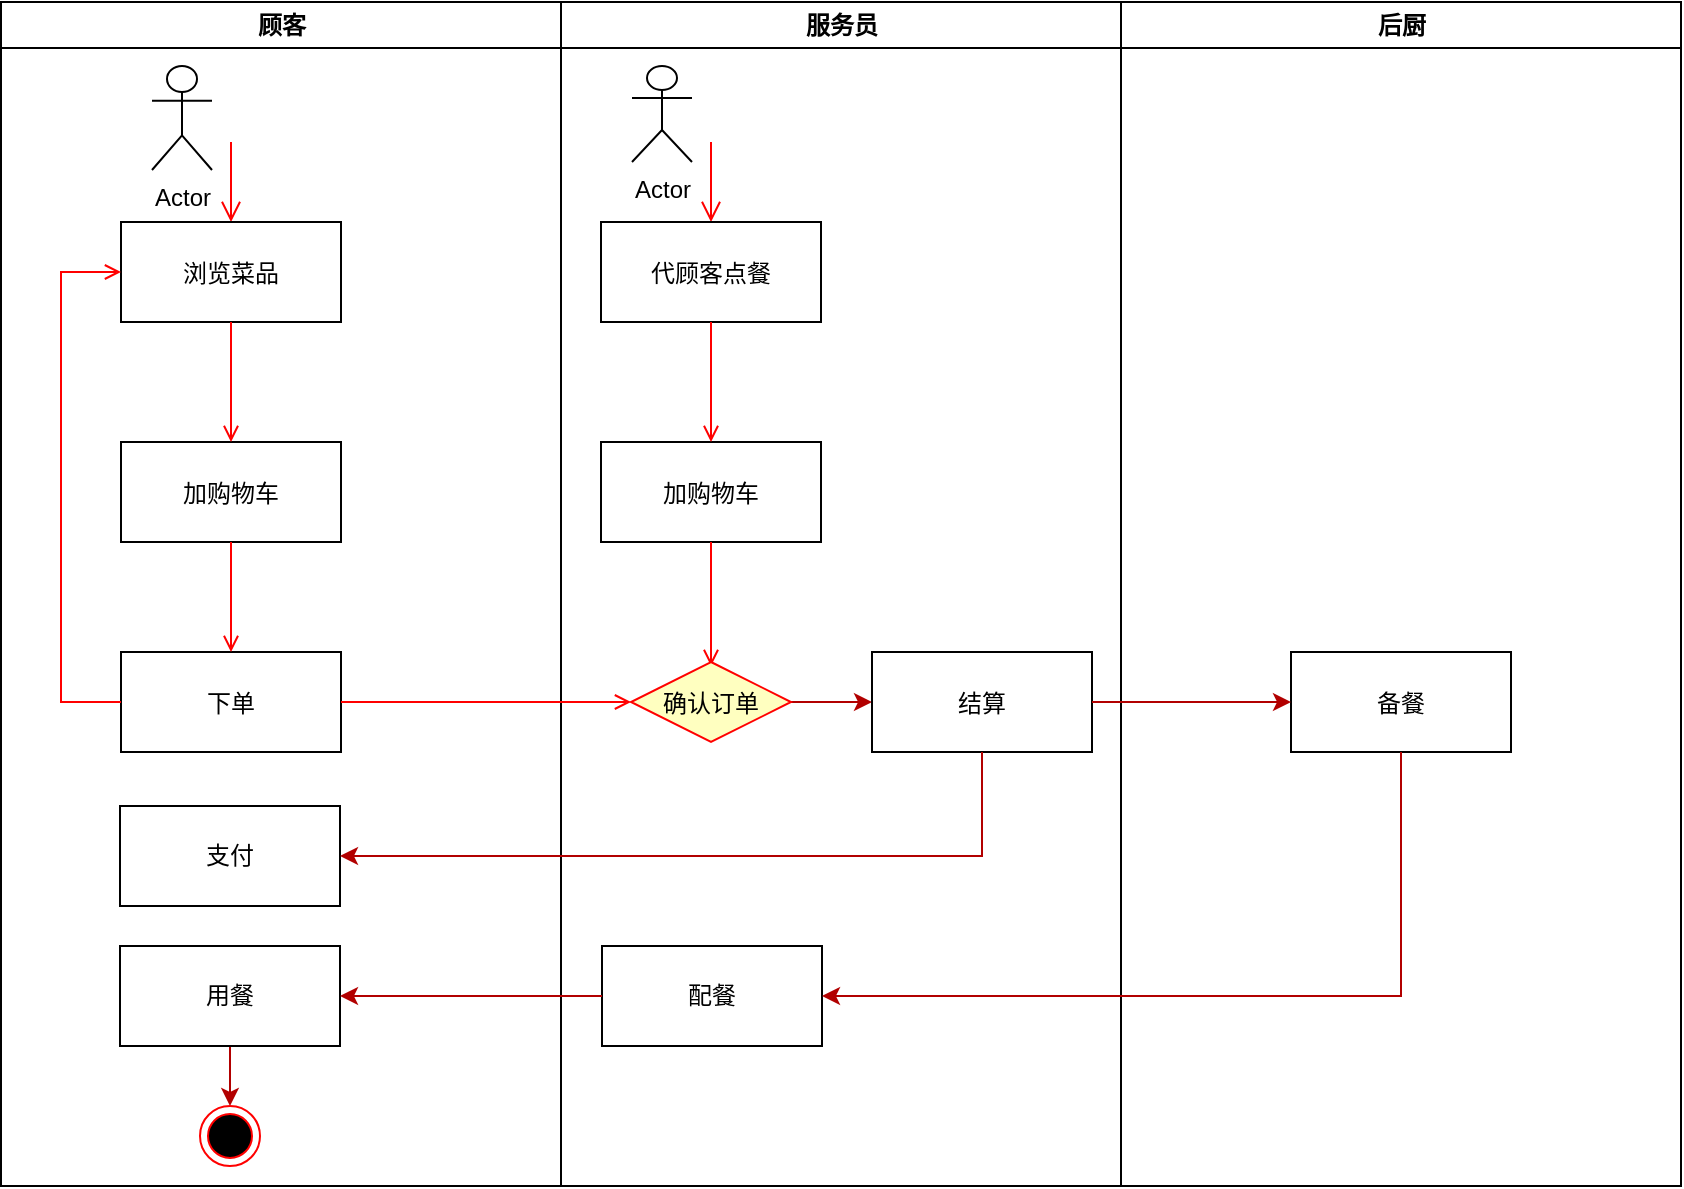 <mxfile version="25.0.3">
  <diagram name="Page-1" id="e7e014a7-5840-1c2e-5031-d8a46d1fe8dd">
    <mxGraphModel dx="1122" dy="666" grid="1" gridSize="10" guides="1" tooltips="1" connect="1" arrows="1" fold="1" page="1" pageScale="1" pageWidth="1169" pageHeight="826" background="none" math="0" shadow="0">
      <root>
        <mxCell id="0" />
        <mxCell id="1" parent="0" />
        <mxCell id="2" value="顾客" style="swimlane;whiteSpace=wrap" parent="1" vertex="1">
          <mxGeometry x="164.5" y="128" width="280" height="592" as="geometry" />
        </mxCell>
        <mxCell id="6" value="" style="edgeStyle=elbowEdgeStyle;elbow=horizontal;verticalAlign=bottom;endArrow=open;endSize=8;strokeColor=#FF0000;endFill=1;rounded=0" parent="2" target="7" edge="1">
          <mxGeometry x="100" y="40" as="geometry">
            <mxPoint x="115" y="110" as="targetPoint" />
            <mxPoint x="115.0" y="70" as="sourcePoint" />
          </mxGeometry>
        </mxCell>
        <mxCell id="7" value="浏览菜品" style="" parent="2" vertex="1">
          <mxGeometry x="60" y="110" width="110" height="50" as="geometry" />
        </mxCell>
        <mxCell id="8" value="加购物车" style="" parent="2" vertex="1">
          <mxGeometry x="60" y="220" width="110" height="50" as="geometry" />
        </mxCell>
        <mxCell id="9" value="" style="endArrow=open;strokeColor=#FF0000;endFill=1;rounded=0" parent="2" source="7" target="8" edge="1">
          <mxGeometry relative="1" as="geometry" />
        </mxCell>
        <mxCell id="10" value="下单" style="" parent="2" vertex="1">
          <mxGeometry x="60" y="325" width="110" height="50" as="geometry" />
        </mxCell>
        <mxCell id="11" value="" style="endArrow=open;strokeColor=#FF0000;endFill=1;rounded=0" parent="2" source="8" target="10" edge="1">
          <mxGeometry relative="1" as="geometry" />
        </mxCell>
        <mxCell id="12" value="" style="edgeStyle=elbowEdgeStyle;elbow=horizontal;strokeColor=#FF0000;endArrow=open;endFill=1;rounded=0" parent="2" source="10" target="7" edge="1">
          <mxGeometry width="100" height="100" relative="1" as="geometry">
            <mxPoint x="160" y="290" as="sourcePoint" />
            <mxPoint x="260" y="190" as="targetPoint" />
            <Array as="points">
              <mxPoint x="30" y="250" />
            </Array>
          </mxGeometry>
        </mxCell>
        <mxCell id="t2ccjVrr_9BPwolpEkot-43" value="Actor" style="shape=umlActor;verticalLabelPosition=bottom;verticalAlign=top;html=1;" vertex="1" parent="2">
          <mxGeometry x="75.5" y="32" width="30" height="52" as="geometry" />
        </mxCell>
        <mxCell id="t2ccjVrr_9BPwolpEkot-51" value="支付" style="html=1;whiteSpace=wrap;" vertex="1" parent="2">
          <mxGeometry x="59.5" y="402" width="110" height="50" as="geometry" />
        </mxCell>
        <mxCell id="t2ccjVrr_9BPwolpEkot-61" style="edgeStyle=orthogonalEdgeStyle;rounded=0;orthogonalLoop=1;jettySize=auto;html=1;entryX=0.5;entryY=0;entryDx=0;entryDy=0;fillColor=#e51400;strokeColor=#B20000;" edge="1" parent="2" source="t2ccjVrr_9BPwolpEkot-54" target="38">
          <mxGeometry relative="1" as="geometry" />
        </mxCell>
        <mxCell id="t2ccjVrr_9BPwolpEkot-54" value="用餐" style="html=1;whiteSpace=wrap;" vertex="1" parent="2">
          <mxGeometry x="59.5" y="472" width="110" height="50" as="geometry" />
        </mxCell>
        <mxCell id="38" value="" style="ellipse;shape=endState;fillColor=#000000;strokeColor=#ff0000" parent="2" vertex="1">
          <mxGeometry x="99.5" y="552" width="30" height="30" as="geometry" />
        </mxCell>
        <mxCell id="3" value="服务员" style="swimlane;whiteSpace=wrap;startSize=23;" parent="1" vertex="1">
          <mxGeometry x="444.5" y="128" width="280" height="592" as="geometry" />
        </mxCell>
        <mxCell id="14" value="" style="edgeStyle=elbowEdgeStyle;elbow=horizontal;verticalAlign=bottom;endArrow=open;endSize=8;strokeColor=#FF0000;endFill=1;rounded=0" parent="3" target="15" edge="1">
          <mxGeometry x="40" y="20" as="geometry">
            <mxPoint x="55" y="90" as="targetPoint" />
            <mxPoint x="75.0" y="70" as="sourcePoint" />
          </mxGeometry>
        </mxCell>
        <mxCell id="15" value="代顾客点餐" style="" parent="3" vertex="1">
          <mxGeometry x="20" y="110" width="110" height="50" as="geometry" />
        </mxCell>
        <mxCell id="16" value="加购物车" style="" parent="3" vertex="1">
          <mxGeometry x="20" y="220" width="110" height="50" as="geometry" />
        </mxCell>
        <mxCell id="17" value="" style="endArrow=open;strokeColor=#FF0000;endFill=1;rounded=0" parent="3" source="15" target="16" edge="1">
          <mxGeometry relative="1" as="geometry" />
        </mxCell>
        <mxCell id="19" value="" style="endArrow=open;strokeColor=#FF0000;endFill=1;rounded=0;entryX=0.5;entryY=0.05;entryDx=0;entryDy=0;entryPerimeter=0;" parent="3" source="16" target="21" edge="1">
          <mxGeometry relative="1" as="geometry">
            <mxPoint x="75.0" y="325" as="targetPoint" />
          </mxGeometry>
        </mxCell>
        <mxCell id="t2ccjVrr_9BPwolpEkot-49" style="edgeStyle=orthogonalEdgeStyle;rounded=0;orthogonalLoop=1;jettySize=auto;html=1;fillColor=#e51400;strokeColor=#B20000;" edge="1" parent="3" source="21" target="30">
          <mxGeometry relative="1" as="geometry" />
        </mxCell>
        <mxCell id="21" value="确认订单" style="rhombus;fillColor=#ffffc0;strokeColor=#ff0000;" parent="3" vertex="1">
          <mxGeometry x="35" y="330" width="80" height="40" as="geometry" />
        </mxCell>
        <mxCell id="30" value="结算" style="" parent="3" vertex="1">
          <mxGeometry x="155.5" y="325" width="110" height="50" as="geometry" />
        </mxCell>
        <mxCell id="t2ccjVrr_9BPwolpEkot-48" value="Actor" style="shape=umlActor;verticalLabelPosition=bottom;verticalAlign=top;html=1;" vertex="1" parent="3">
          <mxGeometry x="35.5" y="32" width="30" height="48" as="geometry" />
        </mxCell>
        <mxCell id="t2ccjVrr_9BPwolpEkot-57" value="配餐" style="html=1;whiteSpace=wrap;" vertex="1" parent="3">
          <mxGeometry x="20.5" y="472" width="110" height="50" as="geometry" />
        </mxCell>
        <mxCell id="4" value="后厨" style="swimlane;whiteSpace=wrap" parent="1" vertex="1">
          <mxGeometry x="724.5" y="128" width="280" height="592" as="geometry" />
        </mxCell>
        <mxCell id="33" value="备餐" style="" parent="4" vertex="1">
          <mxGeometry x="85" y="325" width="110" height="50" as="geometry" />
        </mxCell>
        <mxCell id="20" value="" style="endArrow=open;strokeColor=#FF0000;endFill=1;rounded=0;entryX=0;entryY=0.5;entryDx=0;entryDy=0;" parent="1" source="10" target="21" edge="1">
          <mxGeometry relative="1" as="geometry">
            <mxPoint x="464.5" y="478" as="targetPoint" />
          </mxGeometry>
        </mxCell>
        <mxCell id="t2ccjVrr_9BPwolpEkot-50" style="edgeStyle=orthogonalEdgeStyle;rounded=0;orthogonalLoop=1;jettySize=auto;html=1;fillColor=#e51400;strokeColor=#B20000;" edge="1" parent="1" source="30" target="33">
          <mxGeometry relative="1" as="geometry" />
        </mxCell>
        <mxCell id="t2ccjVrr_9BPwolpEkot-52" style="edgeStyle=orthogonalEdgeStyle;rounded=0;orthogonalLoop=1;jettySize=auto;html=1;entryX=1;entryY=0.5;entryDx=0;entryDy=0;fillColor=#e51400;strokeColor=#B20000;" edge="1" parent="1" source="30" target="t2ccjVrr_9BPwolpEkot-51">
          <mxGeometry relative="1" as="geometry">
            <Array as="points">
              <mxPoint x="655" y="555" />
            </Array>
          </mxGeometry>
        </mxCell>
        <mxCell id="t2ccjVrr_9BPwolpEkot-58" style="edgeStyle=orthogonalEdgeStyle;rounded=0;orthogonalLoop=1;jettySize=auto;html=1;entryX=1;entryY=0.5;entryDx=0;entryDy=0;fillColor=#e51400;strokeColor=#B20000;" edge="1" parent="1" source="33" target="t2ccjVrr_9BPwolpEkot-57">
          <mxGeometry relative="1" as="geometry">
            <Array as="points">
              <mxPoint x="864" y="625" />
            </Array>
          </mxGeometry>
        </mxCell>
        <mxCell id="t2ccjVrr_9BPwolpEkot-59" style="edgeStyle=orthogonalEdgeStyle;rounded=0;orthogonalLoop=1;jettySize=auto;html=1;entryX=1;entryY=0.5;entryDx=0;entryDy=0;fillColor=#e51400;strokeColor=#B20000;" edge="1" parent="1" source="t2ccjVrr_9BPwolpEkot-57" target="t2ccjVrr_9BPwolpEkot-54">
          <mxGeometry relative="1" as="geometry" />
        </mxCell>
      </root>
    </mxGraphModel>
  </diagram>
</mxfile>
